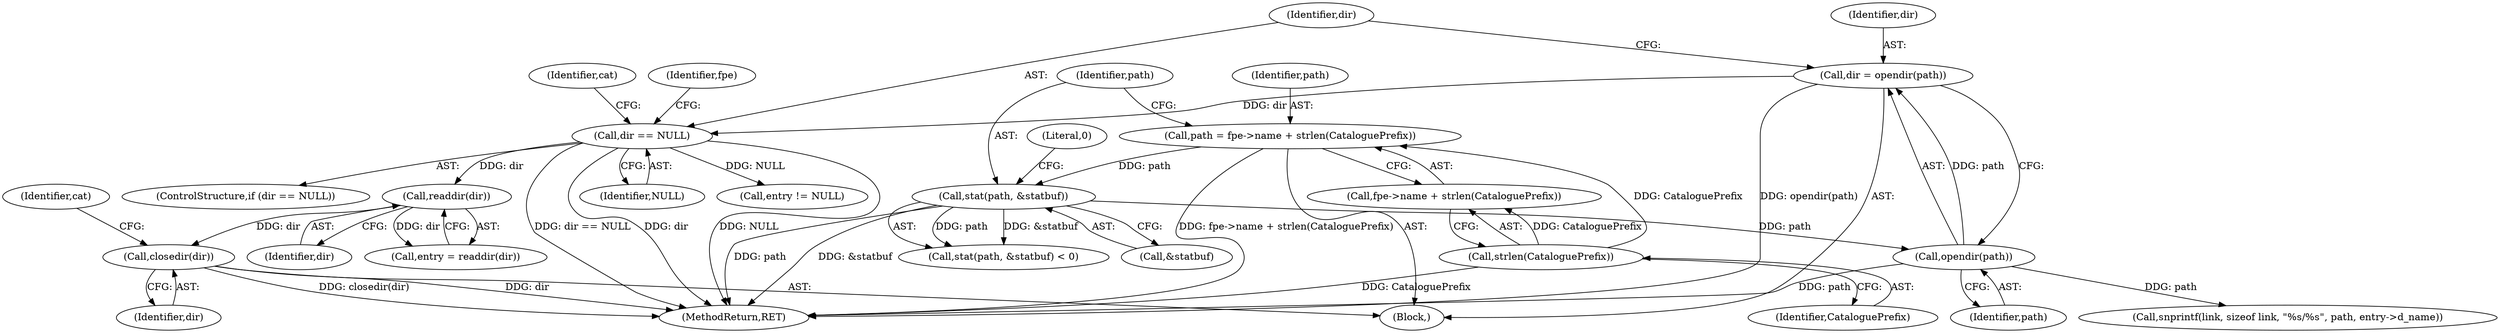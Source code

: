 digraph "0_libxfont_5bf703700ee4a5d6eae20da07cb7a29369667aef@pointer" {
"1000355" [label="(Call,closedir(dir))"];
"1000173" [label="(Call,readdir(dir))"];
"1000159" [label="(Call,dir == NULL)"];
"1000154" [label="(Call,dir = opendir(path))"];
"1000156" [label="(Call,opendir(path))"];
"1000132" [label="(Call,stat(path, &statbuf))"];
"1000121" [label="(Call,path = fpe->name + strlen(CataloguePrefix))"];
"1000127" [label="(Call,strlen(CataloguePrefix))"];
"1000157" [label="(Identifier,path)"];
"1000134" [label="(Call,&statbuf)"];
"1000160" [label="(Identifier,dir)"];
"1000136" [label="(Literal,0)"];
"1000179" [label="(Call,snprintf(link, sizeof link, \"%s/%s\", path, entry->d_name))"];
"1000380" [label="(MethodReturn,RET)"];
"1000123" [label="(Call,fpe->name + strlen(CataloguePrefix))"];
"1000355" [label="(Call,closedir(dir))"];
"1000104" [label="(Block,)"];
"1000133" [label="(Identifier,path)"];
"1000174" [label="(Identifier,dir)"];
"1000161" [label="(Identifier,NULL)"];
"1000132" [label="(Call,stat(path, &statbuf))"];
"1000356" [label="(Identifier,dir)"];
"1000127" [label="(Call,strlen(CataloguePrefix))"];
"1000131" [label="(Call,stat(path, &statbuf) < 0)"];
"1000164" [label="(Identifier,cat)"];
"1000159" [label="(Call,dir == NULL)"];
"1000156" [label="(Call,opendir(path))"];
"1000359" [label="(Identifier,cat)"];
"1000175" [label="(Call,entry != NULL)"];
"1000173" [label="(Call,readdir(dir))"];
"1000158" [label="(ControlStructure,if (dir == NULL))"];
"1000121" [label="(Call,path = fpe->name + strlen(CataloguePrefix))"];
"1000171" [label="(Call,entry = readdir(dir))"];
"1000168" [label="(Identifier,fpe)"];
"1000155" [label="(Identifier,dir)"];
"1000122" [label="(Identifier,path)"];
"1000154" [label="(Call,dir = opendir(path))"];
"1000128" [label="(Identifier,CataloguePrefix)"];
"1000355" -> "1000104"  [label="AST: "];
"1000355" -> "1000356"  [label="CFG: "];
"1000356" -> "1000355"  [label="AST: "];
"1000359" -> "1000355"  [label="CFG: "];
"1000355" -> "1000380"  [label="DDG: dir"];
"1000355" -> "1000380"  [label="DDG: closedir(dir)"];
"1000173" -> "1000355"  [label="DDG: dir"];
"1000173" -> "1000171"  [label="AST: "];
"1000173" -> "1000174"  [label="CFG: "];
"1000174" -> "1000173"  [label="AST: "];
"1000171" -> "1000173"  [label="CFG: "];
"1000173" -> "1000171"  [label="DDG: dir"];
"1000159" -> "1000173"  [label="DDG: dir"];
"1000159" -> "1000158"  [label="AST: "];
"1000159" -> "1000161"  [label="CFG: "];
"1000160" -> "1000159"  [label="AST: "];
"1000161" -> "1000159"  [label="AST: "];
"1000164" -> "1000159"  [label="CFG: "];
"1000168" -> "1000159"  [label="CFG: "];
"1000159" -> "1000380"  [label="DDG: dir == NULL"];
"1000159" -> "1000380"  [label="DDG: dir"];
"1000159" -> "1000380"  [label="DDG: NULL"];
"1000154" -> "1000159"  [label="DDG: dir"];
"1000159" -> "1000175"  [label="DDG: NULL"];
"1000154" -> "1000104"  [label="AST: "];
"1000154" -> "1000156"  [label="CFG: "];
"1000155" -> "1000154"  [label="AST: "];
"1000156" -> "1000154"  [label="AST: "];
"1000160" -> "1000154"  [label="CFG: "];
"1000154" -> "1000380"  [label="DDG: opendir(path)"];
"1000156" -> "1000154"  [label="DDG: path"];
"1000156" -> "1000157"  [label="CFG: "];
"1000157" -> "1000156"  [label="AST: "];
"1000156" -> "1000380"  [label="DDG: path"];
"1000132" -> "1000156"  [label="DDG: path"];
"1000156" -> "1000179"  [label="DDG: path"];
"1000132" -> "1000131"  [label="AST: "];
"1000132" -> "1000134"  [label="CFG: "];
"1000133" -> "1000132"  [label="AST: "];
"1000134" -> "1000132"  [label="AST: "];
"1000136" -> "1000132"  [label="CFG: "];
"1000132" -> "1000380"  [label="DDG: &statbuf"];
"1000132" -> "1000380"  [label="DDG: path"];
"1000132" -> "1000131"  [label="DDG: path"];
"1000132" -> "1000131"  [label="DDG: &statbuf"];
"1000121" -> "1000132"  [label="DDG: path"];
"1000121" -> "1000104"  [label="AST: "];
"1000121" -> "1000123"  [label="CFG: "];
"1000122" -> "1000121"  [label="AST: "];
"1000123" -> "1000121"  [label="AST: "];
"1000133" -> "1000121"  [label="CFG: "];
"1000121" -> "1000380"  [label="DDG: fpe->name + strlen(CataloguePrefix)"];
"1000127" -> "1000121"  [label="DDG: CataloguePrefix"];
"1000127" -> "1000123"  [label="AST: "];
"1000127" -> "1000128"  [label="CFG: "];
"1000128" -> "1000127"  [label="AST: "];
"1000123" -> "1000127"  [label="CFG: "];
"1000127" -> "1000380"  [label="DDG: CataloguePrefix"];
"1000127" -> "1000123"  [label="DDG: CataloguePrefix"];
}
